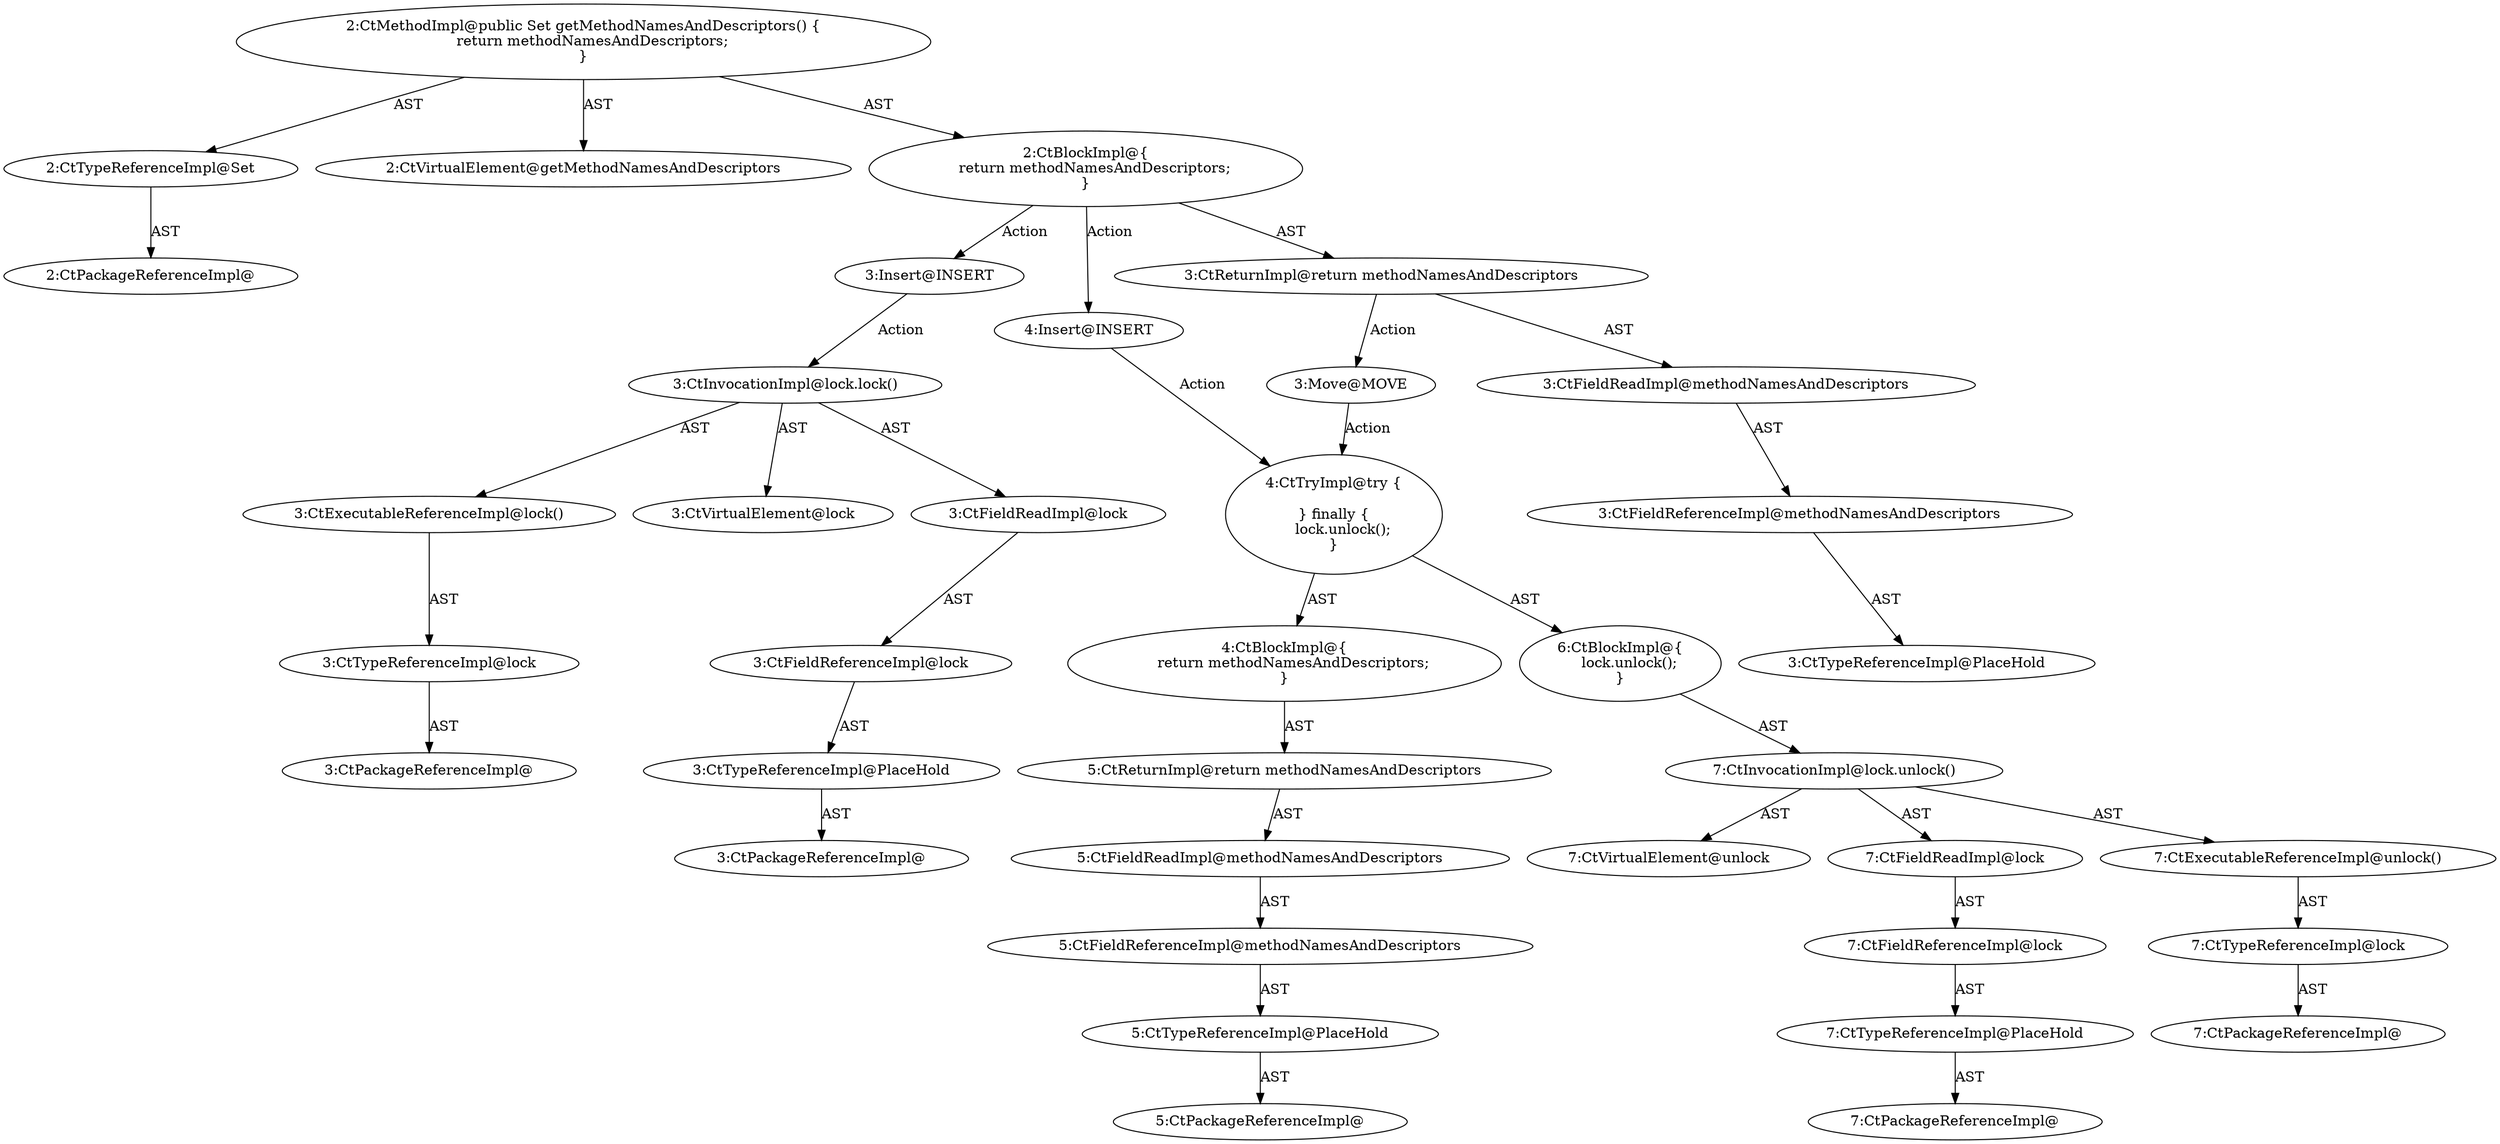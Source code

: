 digraph "getMethodNamesAndDescriptors#?" {
0 [label="2:CtTypeReferenceImpl@Set" shape=ellipse]
1 [label="2:CtPackageReferenceImpl@" shape=ellipse]
2 [label="2:CtVirtualElement@getMethodNamesAndDescriptors" shape=ellipse]
3 [label="3:CtFieldReferenceImpl@methodNamesAndDescriptors" shape=ellipse]
4 [label="3:CtTypeReferenceImpl@PlaceHold" shape=ellipse]
5 [label="3:CtFieldReadImpl@methodNamesAndDescriptors" shape=ellipse]
6 [label="3:CtReturnImpl@return methodNamesAndDescriptors" shape=ellipse]
7 [label="2:CtBlockImpl@\{
    return methodNamesAndDescriptors;
\}" shape=ellipse]
8 [label="2:CtMethodImpl@public Set getMethodNamesAndDescriptors() \{
    return methodNamesAndDescriptors;
\}" shape=ellipse]
9 [label="3:Insert@INSERT" shape=ellipse]
10 [label="3:CtPackageReferenceImpl@" shape=ellipse]
11 [label="3:CtTypeReferenceImpl@PlaceHold" shape=ellipse]
12 [label="3:CtFieldReferenceImpl@lock" shape=ellipse]
13 [label="3:CtFieldReadImpl@lock" shape=ellipse]
14 [label="3:CtPackageReferenceImpl@" shape=ellipse]
15 [label="3:CtTypeReferenceImpl@lock" shape=ellipse]
16 [label="3:CtExecutableReferenceImpl@lock()" shape=ellipse]
17 [label="3:CtInvocationImpl@lock.lock()" shape=ellipse]
18 [label="3:CtVirtualElement@lock" shape=ellipse]
19 [label="4:Insert@INSERT" shape=ellipse]
20 [label="5:CtPackageReferenceImpl@" shape=ellipse]
21 [label="5:CtTypeReferenceImpl@PlaceHold" shape=ellipse]
22 [label="5:CtFieldReferenceImpl@methodNamesAndDescriptors" shape=ellipse]
23 [label="5:CtFieldReadImpl@methodNamesAndDescriptors" shape=ellipse]
24 [label="5:CtReturnImpl@return methodNamesAndDescriptors" shape=ellipse]
25 [label="4:CtBlockImpl@\{
    return methodNamesAndDescriptors;
\}" shape=ellipse]
26 [label="7:CtPackageReferenceImpl@" shape=ellipse]
27 [label="7:CtTypeReferenceImpl@PlaceHold" shape=ellipse]
28 [label="7:CtFieldReferenceImpl@lock" shape=ellipse]
29 [label="7:CtFieldReadImpl@lock" shape=ellipse]
30 [label="7:CtPackageReferenceImpl@" shape=ellipse]
31 [label="7:CtTypeReferenceImpl@lock" shape=ellipse]
32 [label="7:CtExecutableReferenceImpl@unlock()" shape=ellipse]
33 [label="7:CtInvocationImpl@lock.unlock()" shape=ellipse]
34 [label="7:CtVirtualElement@unlock" shape=ellipse]
35 [label="6:CtBlockImpl@\{
    lock.unlock();
\}" shape=ellipse]
36 [label="4:CtTryImpl@try \{

\} finally \{
    lock.unlock();
\}" shape=ellipse]
37 [label="3:Move@MOVE" shape=ellipse]
0 -> 1 [label="AST"];
3 -> 4 [label="AST"];
5 -> 3 [label="AST"];
6 -> 5 [label="AST"];
6 -> 37 [label="Action"];
7 -> 6 [label="AST"];
7 -> 9 [label="Action"];
7 -> 19 [label="Action"];
8 -> 2 [label="AST"];
8 -> 0 [label="AST"];
8 -> 7 [label="AST"];
9 -> 17 [label="Action"];
11 -> 10 [label="AST"];
12 -> 11 [label="AST"];
13 -> 12 [label="AST"];
15 -> 14 [label="AST"];
16 -> 15 [label="AST"];
17 -> 18 [label="AST"];
17 -> 13 [label="AST"];
17 -> 16 [label="AST"];
19 -> 36 [label="Action"];
21 -> 20 [label="AST"];
22 -> 21 [label="AST"];
23 -> 22 [label="AST"];
24 -> 23 [label="AST"];
25 -> 24 [label="AST"];
27 -> 26 [label="AST"];
28 -> 27 [label="AST"];
29 -> 28 [label="AST"];
31 -> 30 [label="AST"];
32 -> 31 [label="AST"];
33 -> 34 [label="AST"];
33 -> 29 [label="AST"];
33 -> 32 [label="AST"];
35 -> 33 [label="AST"];
36 -> 25 [label="AST"];
36 -> 35 [label="AST"];
37 -> 36 [label="Action"];
}